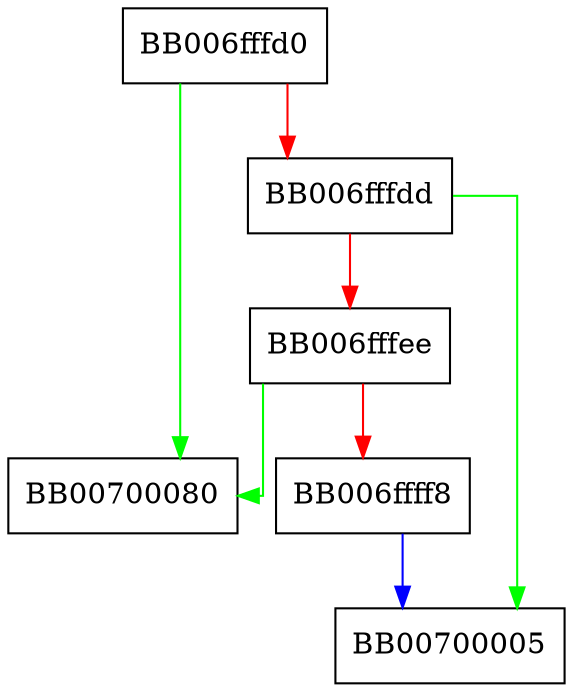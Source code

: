 digraph cipher_hw_rc4_hmac_md5_tls_init {
  node [shape="box"];
  graph [splines=ortho];
  BB006fffd0 -> BB00700080 [color="green"];
  BB006fffd0 -> BB006fffdd [color="red"];
  BB006fffdd -> BB00700005 [color="green"];
  BB006fffdd -> BB006fffee [color="red"];
  BB006fffee -> BB00700080 [color="green"];
  BB006fffee -> BB006ffff8 [color="red"];
  BB006ffff8 -> BB00700005 [color="blue"];
}
